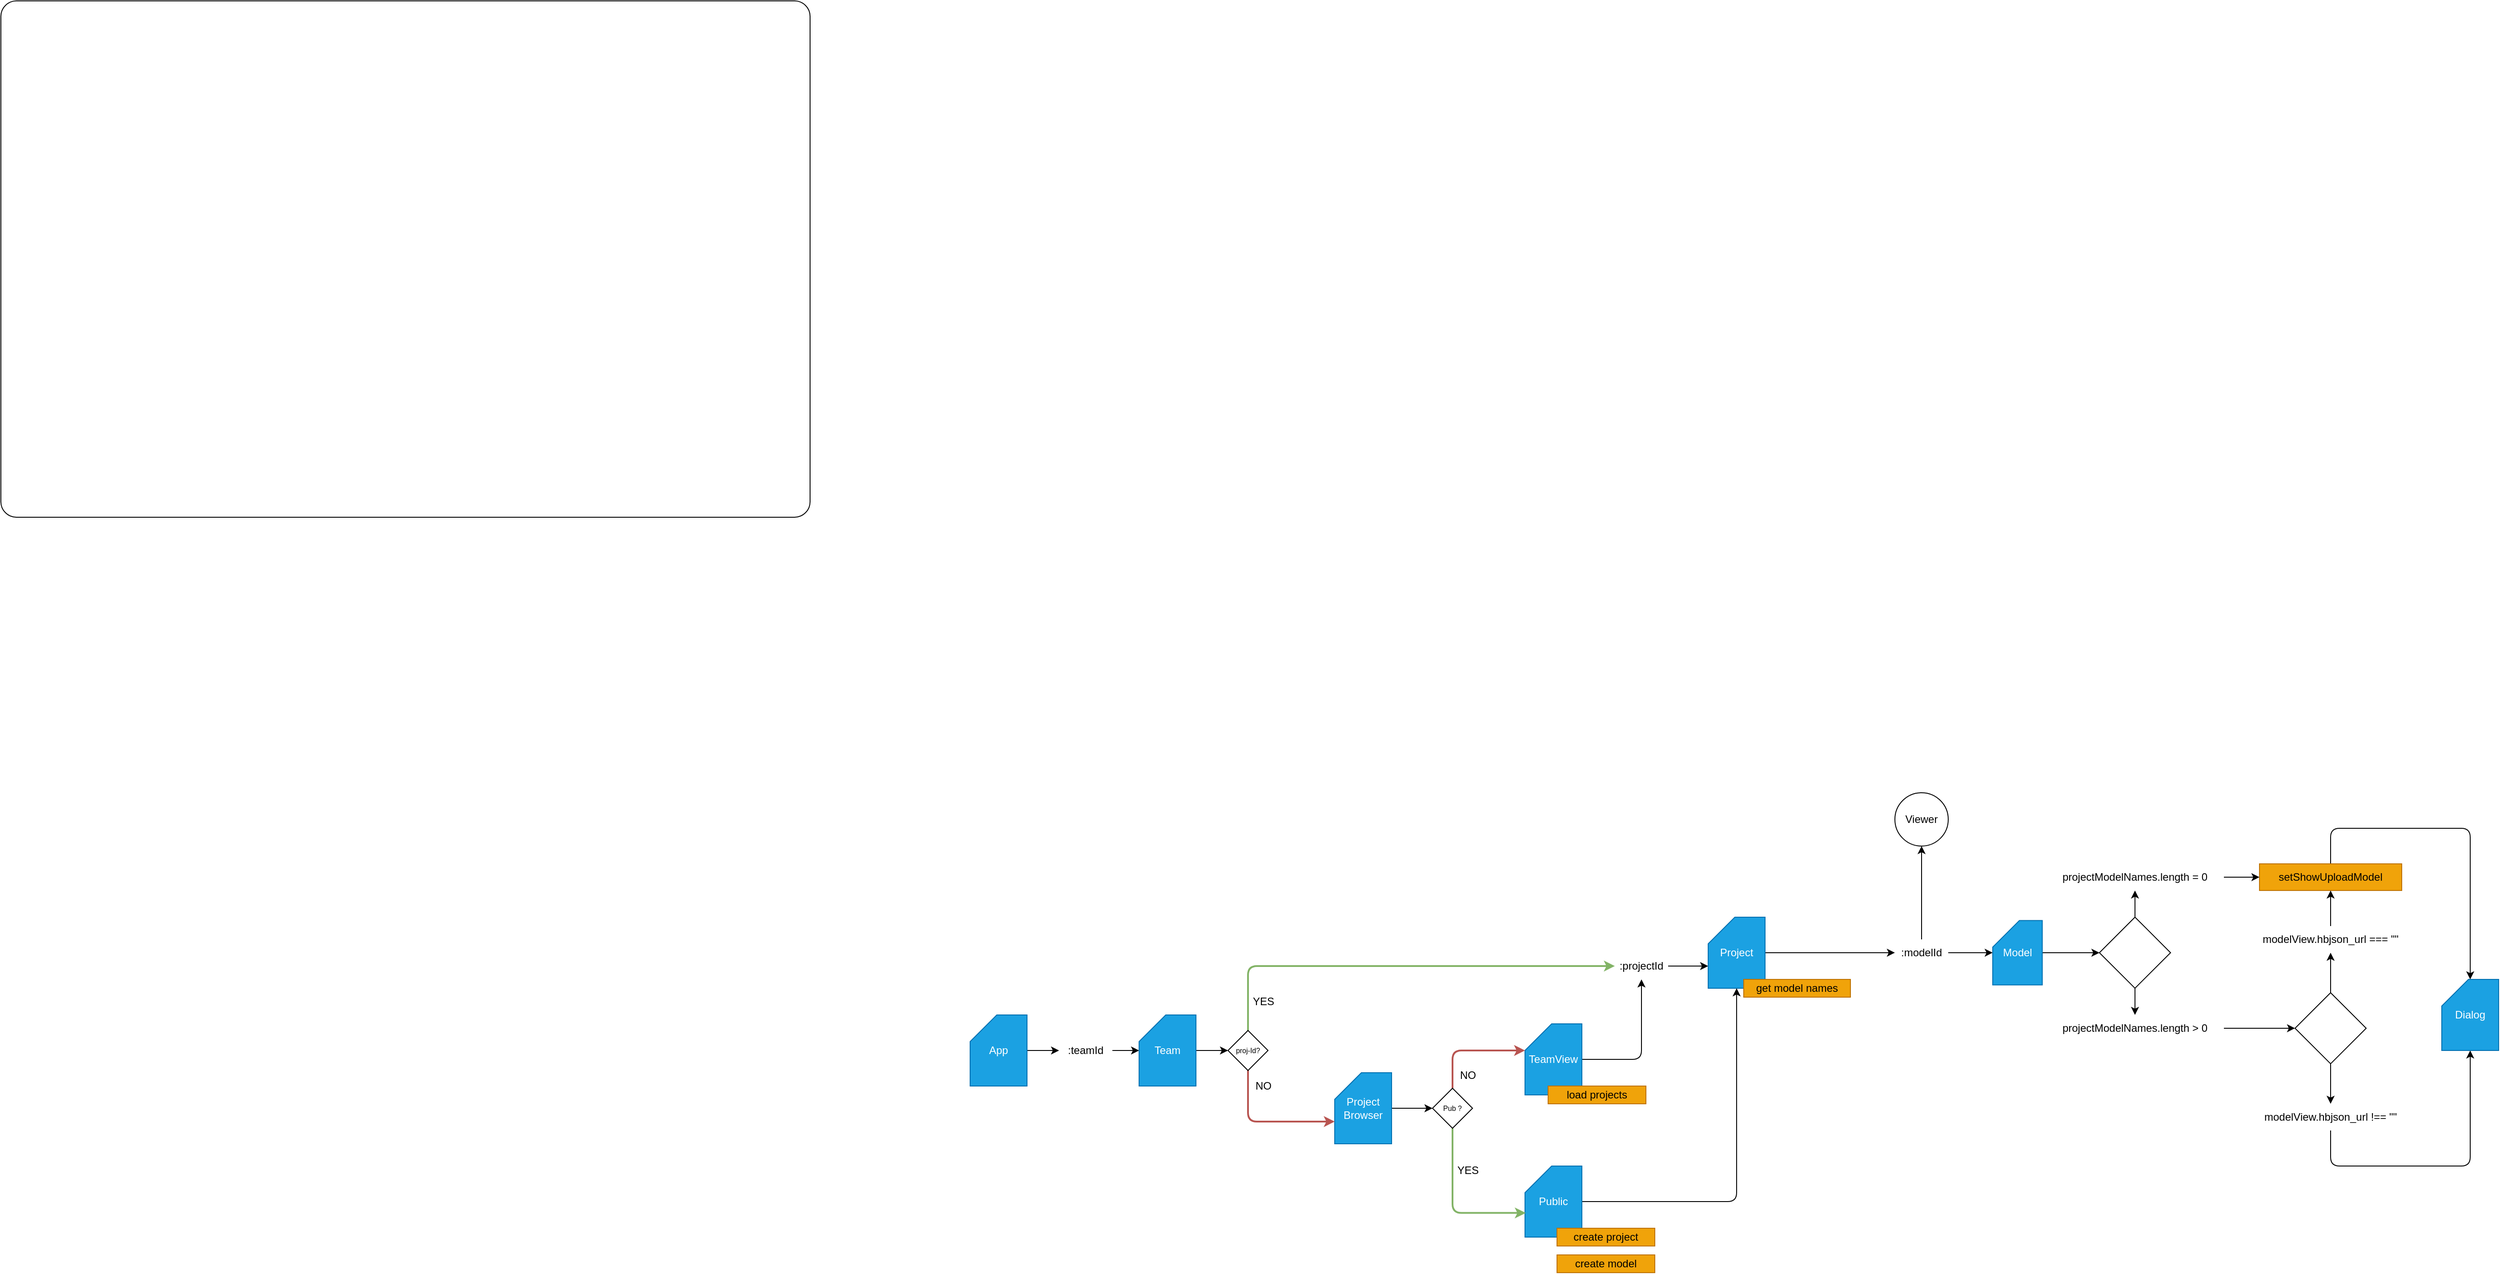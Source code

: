 <mxfile>
    <diagram id="hrivCOgqAniAvzhu5m0u" name="Page-1">
        <mxGraphModel dx="3331" dy="1547" grid="1" gridSize="10" guides="1" tooltips="1" connect="1" arrows="1" fold="1" page="0" pageScale="1" pageWidth="850" pageHeight="1100" math="0" shadow="0">
            <root>
                <mxCell id="0"/>
                <mxCell id="1" parent="0"/>
                <mxCell id="113" value="" style="rounded=1;whiteSpace=wrap;html=1;labelBackgroundColor=none;strokeWidth=1;fontSize=14;fillColor=none;arcSize=3;" vertex="1" parent="1">
                    <mxGeometry x="-1710" y="-971" width="910" height="581" as="geometry"/>
                </mxCell>
                <mxCell id="4" style="edgeStyle=none;html=1;entryX=0;entryY=0.5;entryDx=0;entryDy=0;" parent="1" source="2" target="3" edge="1">
                    <mxGeometry relative="1" as="geometry"/>
                </mxCell>
                <mxCell id="2" value="App" style="shape=card;whiteSpace=wrap;html=1;fillColor=#1ba1e2;fontColor=#ffffff;strokeColor=#006EAF;" parent="1" vertex="1">
                    <mxGeometry x="-620" y="170" width="64" height="80" as="geometry"/>
                </mxCell>
                <mxCell id="6" style="edgeStyle=none;html=1;entryX=0;entryY=0.5;entryDx=0;entryDy=0;entryPerimeter=0;" parent="1" source="3" target="5" edge="1">
                    <mxGeometry relative="1" as="geometry"/>
                </mxCell>
                <mxCell id="3" value=":teamId" style="text;html=1;strokeColor=none;fillColor=none;align=center;verticalAlign=middle;whiteSpace=wrap;rounded=0;" parent="1" vertex="1">
                    <mxGeometry x="-520" y="195" width="60" height="30" as="geometry"/>
                </mxCell>
                <mxCell id="46" style="edgeStyle=orthogonalEdgeStyle;html=1;entryX=0;entryY=0.5;entryDx=0;entryDy=0;fontSize=8;" parent="1" source="5" target="45" edge="1">
                    <mxGeometry relative="1" as="geometry"/>
                </mxCell>
                <mxCell id="5" value="Team" style="shape=card;whiteSpace=wrap;html=1;fillColor=#1ba1e2;fontColor=#ffffff;strokeColor=#006EAF;" parent="1" vertex="1">
                    <mxGeometry x="-430" y="170" width="64" height="80" as="geometry"/>
                </mxCell>
                <mxCell id="12" style="edgeStyle=orthogonalEdgeStyle;html=1;entryX=0;entryY=0;entryDx=0;entryDy=55;entryPerimeter=0;" parent="1" source="7" target="11" edge="1">
                    <mxGeometry relative="1" as="geometry"/>
                </mxCell>
                <mxCell id="7" value=":projectId" style="text;html=1;strokeColor=none;fillColor=none;align=center;verticalAlign=middle;whiteSpace=wrap;rounded=0;" parent="1" vertex="1">
                    <mxGeometry x="105" y="100" width="60" height="30" as="geometry"/>
                </mxCell>
                <mxCell id="53" style="edgeStyle=orthogonalEdgeStyle;html=1;entryX=0;entryY=0.5;entryDx=0;entryDy=0;fontSize=8;" parent="1" source="9" target="51" edge="1">
                    <mxGeometry relative="1" as="geometry"/>
                </mxCell>
                <mxCell id="9" value="Project Browser" style="shape=card;whiteSpace=wrap;html=1;fillColor=#1ba1e2;fontColor=#ffffff;strokeColor=#006EAF;" parent="1" vertex="1">
                    <mxGeometry x="-210" y="235" width="64" height="80" as="geometry"/>
                </mxCell>
                <mxCell id="128" style="edgeStyle=none;html=1;entryX=0;entryY=0.5;entryDx=0;entryDy=0;strokeWidth=1;fontSize=14;fontColor=#000099;" edge="1" parent="1" source="11" target="14">
                    <mxGeometry relative="1" as="geometry"/>
                </mxCell>
                <mxCell id="11" value="Project" style="shape=card;whiteSpace=wrap;html=1;fillColor=#1ba1e2;fontColor=#ffffff;strokeColor=#006EAF;" parent="1" vertex="1">
                    <mxGeometry x="210" y="60" width="64" height="80" as="geometry"/>
                </mxCell>
                <mxCell id="13" value="Viewer" style="ellipse;whiteSpace=wrap;html=1;" parent="1" vertex="1">
                    <mxGeometry x="420" y="-80.03" width="60" height="60" as="geometry"/>
                </mxCell>
                <mxCell id="65" style="edgeStyle=orthogonalEdgeStyle;html=1;fontSize=8;" parent="1" source="14" target="64" edge="1">
                    <mxGeometry relative="1" as="geometry"/>
                </mxCell>
                <mxCell id="67" style="edgeStyle=orthogonalEdgeStyle;html=1;entryX=0.5;entryY=1;entryDx=0;entryDy=0;fontSize=12;" parent="1" source="14" target="13" edge="1">
                    <mxGeometry relative="1" as="geometry"/>
                </mxCell>
                <mxCell id="14" value=":modelId" style="text;html=1;strokeColor=none;fillColor=none;align=center;verticalAlign=middle;whiteSpace=wrap;rounded=0;" parent="1" vertex="1">
                    <mxGeometry x="420" y="84.97" width="60" height="30" as="geometry"/>
                </mxCell>
                <mxCell id="26" style="edgeStyle=orthogonalEdgeStyle;html=1;" parent="1" source="19" target="24" edge="1">
                    <mxGeometry relative="1" as="geometry"/>
                </mxCell>
                <mxCell id="27" style="edgeStyle=orthogonalEdgeStyle;html=1;" parent="1" source="19" target="21" edge="1">
                    <mxGeometry relative="1" as="geometry"/>
                </mxCell>
                <mxCell id="19" value="" style="rhombus;whiteSpace=wrap;html=1;" parent="1" vertex="1">
                    <mxGeometry x="650" y="59.97" width="80" height="80" as="geometry"/>
                </mxCell>
                <mxCell id="29" style="edgeStyle=orthogonalEdgeStyle;html=1;entryX=0;entryY=0.5;entryDx=0;entryDy=0;" parent="1" source="21" target="28" edge="1">
                    <mxGeometry relative="1" as="geometry"/>
                </mxCell>
                <mxCell id="21" value="projectModelNames.length &amp;gt; 0" style="text;html=1;strokeColor=none;fillColor=none;align=center;verticalAlign=middle;whiteSpace=wrap;rounded=0;" parent="1" vertex="1">
                    <mxGeometry x="590" y="169.97" width="200" height="30" as="geometry"/>
                </mxCell>
                <mxCell id="30" style="edgeStyle=orthogonalEdgeStyle;html=1;entryX=0.5;entryY=0;entryDx=0;entryDy=0;entryPerimeter=0;" parent="1" source="22" target="37" edge="1">
                    <mxGeometry relative="1" as="geometry">
                        <mxPoint x="1070" y="79.97" as="targetPoint"/>
                        <Array as="points">
                            <mxPoint x="910" y="-40.03"/>
                            <mxPoint x="1067" y="-40.03"/>
                        </Array>
                    </mxGeometry>
                </mxCell>
                <mxCell id="22" value="setShowUploadModel" style="rounded=0;whiteSpace=wrap;html=1;fillColor=#f0a30a;fontColor=#000000;strokeColor=#BD7000;" parent="1" vertex="1">
                    <mxGeometry x="830" y="-0.03" width="160" height="30" as="geometry"/>
                </mxCell>
                <mxCell id="25" style="edgeStyle=orthogonalEdgeStyle;html=1;entryX=0;entryY=0.5;entryDx=0;entryDy=0;" parent="1" source="24" target="22" edge="1">
                    <mxGeometry relative="1" as="geometry"/>
                </mxCell>
                <mxCell id="24" value="projectModelNames.length = 0" style="text;html=1;strokeColor=none;fillColor=none;align=center;verticalAlign=middle;whiteSpace=wrap;rounded=0;" parent="1" vertex="1">
                    <mxGeometry x="590" y="-0.03" width="200" height="30" as="geometry"/>
                </mxCell>
                <mxCell id="32" style="edgeStyle=orthogonalEdgeStyle;html=1;" parent="1" source="28" target="31" edge="1">
                    <mxGeometry relative="1" as="geometry"/>
                </mxCell>
                <mxCell id="34" style="edgeStyle=orthogonalEdgeStyle;html=1;" parent="1" source="28" target="33" edge="1">
                    <mxGeometry relative="1" as="geometry"/>
                </mxCell>
                <mxCell id="28" value="" style="rhombus;whiteSpace=wrap;html=1;" parent="1" vertex="1">
                    <mxGeometry x="870" y="144.97" width="80" height="80" as="geometry"/>
                </mxCell>
                <mxCell id="35" style="edgeStyle=orthogonalEdgeStyle;html=1;entryX=0.5;entryY=1;entryDx=0;entryDy=0;" parent="1" source="31" target="22" edge="1">
                    <mxGeometry relative="1" as="geometry"/>
                </mxCell>
                <mxCell id="31" value="modelView.hbjson_url === &quot;&quot;" style="text;html=1;strokeColor=none;fillColor=none;align=center;verticalAlign=middle;whiteSpace=wrap;rounded=0;" parent="1" vertex="1">
                    <mxGeometry x="810" y="69.97" width="200" height="30" as="geometry"/>
                </mxCell>
                <mxCell id="39" style="edgeStyle=orthogonalEdgeStyle;html=1;entryX=0.5;entryY=1;entryDx=0;entryDy=0;entryPerimeter=0;" parent="1" source="33" target="37" edge="1">
                    <mxGeometry relative="1" as="geometry">
                        <Array as="points">
                            <mxPoint x="910" y="339.97"/>
                            <mxPoint x="1067" y="339.97"/>
                        </Array>
                    </mxGeometry>
                </mxCell>
                <mxCell id="33" value="modelView.hbjson_url !== &quot;&quot;" style="text;html=1;strokeColor=none;fillColor=none;align=center;verticalAlign=middle;whiteSpace=wrap;rounded=0;" parent="1" vertex="1">
                    <mxGeometry x="810" y="269.97" width="200" height="30" as="geometry"/>
                </mxCell>
                <mxCell id="37" value="Dialog" style="shape=card;whiteSpace=wrap;html=1;fillColor=#1ba1e2;fontColor=#ffffff;strokeColor=#006EAF;" parent="1" vertex="1">
                    <mxGeometry x="1035" y="129.97" width="64" height="80" as="geometry"/>
                </mxCell>
                <mxCell id="63" style="edgeStyle=orthogonalEdgeStyle;html=1;entryX=0.5;entryY=1;entryDx=0;entryDy=0;fontSize=8;entryPerimeter=0;" parent="1" source="40" target="11" edge="1">
                    <mxGeometry relative="1" as="geometry"/>
                </mxCell>
                <mxCell id="40" value="Public" style="shape=card;whiteSpace=wrap;html=1;fillColor=#1ba1e2;fontColor=#ffffff;strokeColor=#006EAF;" parent="1" vertex="1">
                    <mxGeometry x="4" y="340" width="64" height="80" as="geometry"/>
                </mxCell>
                <mxCell id="44" style="edgeStyle=orthogonalEdgeStyle;html=1;" parent="1" source="42" target="7" edge="1">
                    <mxGeometry relative="1" as="geometry"/>
                </mxCell>
                <mxCell id="42" value="TeamView" style="shape=card;whiteSpace=wrap;html=1;fillColor=#1ba1e2;fontColor=#ffffff;strokeColor=#006EAF;" parent="1" vertex="1">
                    <mxGeometry x="4" y="180" width="64" height="80" as="geometry"/>
                </mxCell>
                <mxCell id="47" style="edgeStyle=orthogonalEdgeStyle;html=1;entryX=0;entryY=0.5;entryDx=0;entryDy=0;fontSize=8;fillColor=#d5e8d4;strokeColor=#82b366;strokeWidth=2;" parent="1" source="45" target="7" edge="1">
                    <mxGeometry relative="1" as="geometry">
                        <Array as="points">
                            <mxPoint x="-307" y="115"/>
                        </Array>
                    </mxGeometry>
                </mxCell>
                <mxCell id="50" style="edgeStyle=orthogonalEdgeStyle;html=1;entryX=0;entryY=0;entryDx=0;entryDy=55;entryPerimeter=0;fontSize=8;fillColor=#f8cecc;strokeColor=#b85450;strokeWidth=2;" parent="1" source="45" target="9" edge="1">
                    <mxGeometry relative="1" as="geometry">
                        <Array as="points">
                            <mxPoint x="-307" y="290"/>
                        </Array>
                    </mxGeometry>
                </mxCell>
                <mxCell id="45" value="proj-Id?" style="rhombus;whiteSpace=wrap;html=1;fontSize=8;" parent="1" vertex="1">
                    <mxGeometry x="-330" y="187.5" width="45" height="45" as="geometry"/>
                </mxCell>
                <mxCell id="48" value="YES" style="text;html=1;strokeColor=none;fillColor=none;align=center;verticalAlign=middle;whiteSpace=wrap;rounded=0;" parent="1" vertex="1">
                    <mxGeometry x="-320" y="140" width="60" height="30" as="geometry"/>
                </mxCell>
                <mxCell id="49" value="NO" style="text;html=1;strokeColor=none;fillColor=none;align=center;verticalAlign=middle;whiteSpace=wrap;rounded=0;" parent="1" vertex="1">
                    <mxGeometry x="-320" y="235" width="60" height="30" as="geometry"/>
                </mxCell>
                <mxCell id="54" style="edgeStyle=orthogonalEdgeStyle;html=1;entryX=0;entryY=0;entryDx=0;entryDy=30;entryPerimeter=0;fontSize=8;fillColor=#f8cecc;strokeColor=#b85450;strokeWidth=2;" parent="1" source="51" target="42" edge="1">
                    <mxGeometry relative="1" as="geometry">
                        <Array as="points">
                            <mxPoint x="-77" y="210"/>
                        </Array>
                    </mxGeometry>
                </mxCell>
                <mxCell id="55" style="edgeStyle=orthogonalEdgeStyle;html=1;entryX=0.013;entryY=0.66;entryDx=0;entryDy=0;entryPerimeter=0;fontSize=8;fillColor=#d5e8d4;strokeColor=#82b366;strokeWidth=2;" parent="1" source="51" target="40" edge="1">
                    <mxGeometry relative="1" as="geometry">
                        <Array as="points">
                            <mxPoint x="-77" y="393"/>
                        </Array>
                    </mxGeometry>
                </mxCell>
                <mxCell id="51" value="Pub ?" style="rhombus;whiteSpace=wrap;html=1;fontSize=8;" parent="1" vertex="1">
                    <mxGeometry x="-100" y="252.5" width="45" height="45" as="geometry"/>
                </mxCell>
                <mxCell id="56" value="YES" style="text;html=1;strokeColor=none;fillColor=none;align=center;verticalAlign=middle;whiteSpace=wrap;rounded=0;" parent="1" vertex="1">
                    <mxGeometry x="-90" y="330" width="60" height="30" as="geometry"/>
                </mxCell>
                <mxCell id="57" value="NO" style="text;html=1;strokeColor=none;fillColor=none;align=center;verticalAlign=middle;whiteSpace=wrap;rounded=0;" parent="1" vertex="1">
                    <mxGeometry x="-90" y="222.5" width="60" height="30" as="geometry"/>
                </mxCell>
                <mxCell id="58" value="get model names" style="rounded=0;whiteSpace=wrap;html=1;fillColor=#f0a30a;fontColor=#000000;strokeColor=#BD7000;" parent="1" vertex="1">
                    <mxGeometry x="250" y="130" width="120" height="20" as="geometry"/>
                </mxCell>
                <mxCell id="59" value="load projects" style="rounded=0;whiteSpace=wrap;html=1;fillColor=#f0a30a;fontColor=#000000;strokeColor=#BD7000;" parent="1" vertex="1">
                    <mxGeometry x="30" y="250" width="110" height="20" as="geometry"/>
                </mxCell>
                <mxCell id="61" value="create project" style="rounded=0;whiteSpace=wrap;html=1;fillColor=#f0a30a;fontColor=#000000;strokeColor=#BD7000;" parent="1" vertex="1">
                    <mxGeometry x="40" y="410" width="110" height="20" as="geometry"/>
                </mxCell>
                <mxCell id="62" value="create model" style="rounded=0;whiteSpace=wrap;html=1;fillColor=#f0a30a;fontColor=#000000;strokeColor=#BD7000;" parent="1" vertex="1">
                    <mxGeometry x="40" y="440" width="110" height="20" as="geometry"/>
                </mxCell>
                <mxCell id="66" style="edgeStyle=orthogonalEdgeStyle;html=1;fontSize=8;" parent="1" source="64" target="19" edge="1">
                    <mxGeometry relative="1" as="geometry"/>
                </mxCell>
                <mxCell id="64" value="Model" style="shape=card;whiteSpace=wrap;html=1;fontSize=12;fillColor=#1ba1e2;fontColor=#ffffff;strokeColor=#006EAF;" parent="1" vertex="1">
                    <mxGeometry x="530" y="63.72" width="55.77" height="72.5" as="geometry"/>
                </mxCell>
            </root>
        </mxGraphModel>
    </diagram>
</mxfile>
